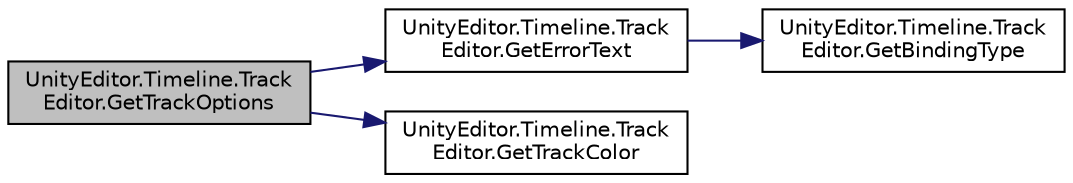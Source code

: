 digraph "UnityEditor.Timeline.TrackEditor.GetTrackOptions"
{
 // LATEX_PDF_SIZE
  edge [fontname="Helvetica",fontsize="10",labelfontname="Helvetica",labelfontsize="10"];
  node [fontname="Helvetica",fontsize="10",shape=record];
  rankdir="LR";
  Node1 [label="UnityEditor.Timeline.Track\lEditor.GetTrackOptions",height=0.2,width=0.4,color="black", fillcolor="grey75", style="filled", fontcolor="black",tooltip="Implement this method to override the default options for drawing a track."];
  Node1 -> Node2 [color="midnightblue",fontsize="10",style="solid",fontname="Helvetica"];
  Node2 [label="UnityEditor.Timeline.Track\lEditor.GetErrorText",height=0.2,width=0.4,color="black", fillcolor="white", style="filled",URL="$class_unity_editor_1_1_timeline_1_1_track_editor.html#aea1e22bf8942adb19f776b525c933433",tooltip="Gets the error text for the specified track."];
  Node2 -> Node3 [color="midnightblue",fontsize="10",style="solid",fontname="Helvetica"];
  Node3 [label="UnityEditor.Timeline.Track\lEditor.GetBindingType",height=0.2,width=0.4,color="black", fillcolor="white", style="filled",URL="$class_unity_editor_1_1_timeline_1_1_track_editor.html#a1eb8c0c3c958c9c3a890028bdcb6fcf8",tooltip="Gets the binding type for a track."];
  Node1 -> Node4 [color="midnightblue",fontsize="10",style="solid",fontname="Helvetica"];
  Node4 [label="UnityEditor.Timeline.Track\lEditor.GetTrackColor",height=0.2,width=0.4,color="black", fillcolor="white", style="filled",URL="$class_unity_editor_1_1_timeline_1_1_track_editor.html#a172572f84be2d2b7c756da8a91b8b8ba",tooltip="Gets the color information of a track."];
}
